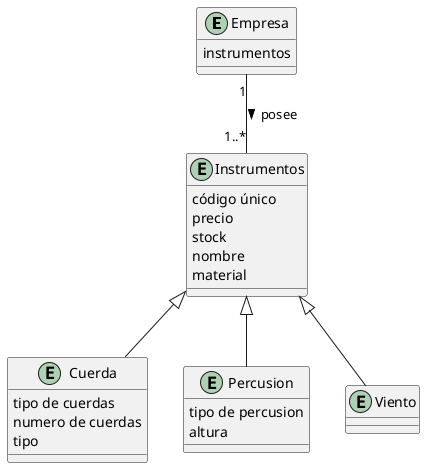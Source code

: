 @startuml
Entity Empresa{
    instrumentos
}

Entity Instrumentos{
    código único
    precio
    stock
    nombre
    material
}

Entity Cuerda{
    tipo de cuerdas
    numero de cuerdas
    tipo
}

Entity Percusion{
    tipo de percusion
    altura
}

Entity Viento{}

Instrumentos^--Cuerda
Instrumentos^--Viento
Instrumentos^--Percusion

Empresa"1"--"1..*"Instrumentos: posee >
@enduml